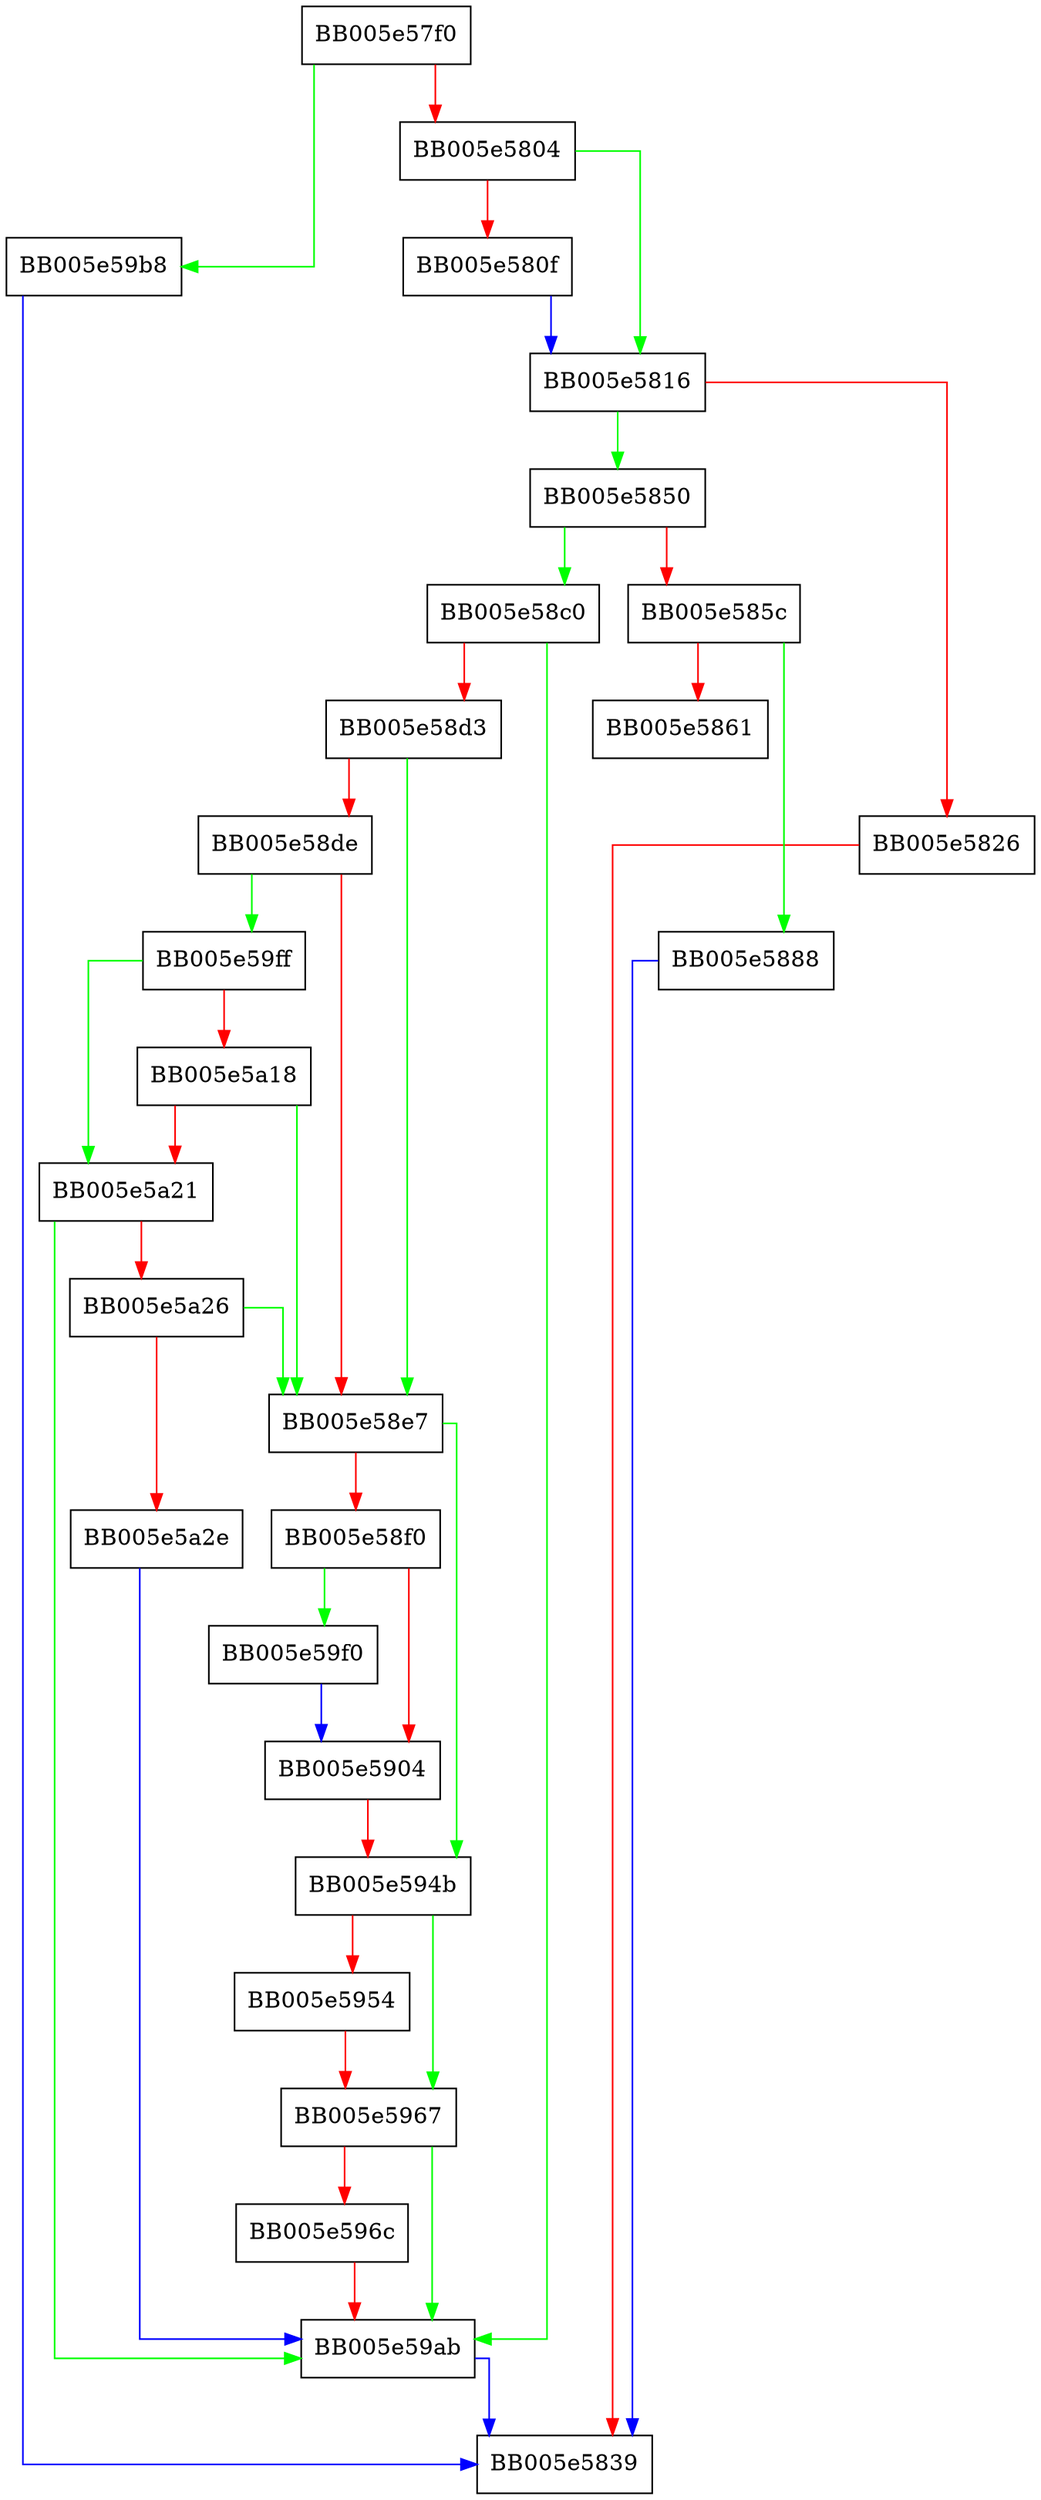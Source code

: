 digraph OSSL_HTTP_exchange {
  node [shape="box"];
  graph [splines=ortho];
  BB005e57f0 -> BB005e59b8 [color="green"];
  BB005e57f0 -> BB005e5804 [color="red"];
  BB005e5804 -> BB005e5816 [color="green"];
  BB005e5804 -> BB005e580f [color="red"];
  BB005e580f -> BB005e5816 [color="blue"];
  BB005e5816 -> BB005e5850 [color="green"];
  BB005e5816 -> BB005e5826 [color="red"];
  BB005e5826 -> BB005e5839 [color="red"];
  BB005e5850 -> BB005e58c0 [color="green"];
  BB005e5850 -> BB005e585c [color="red"];
  BB005e585c -> BB005e5888 [color="green"];
  BB005e585c -> BB005e5861 [color="red"];
  BB005e5888 -> BB005e5839 [color="blue"];
  BB005e58c0 -> BB005e59ab [color="green"];
  BB005e58c0 -> BB005e58d3 [color="red"];
  BB005e58d3 -> BB005e58e7 [color="green"];
  BB005e58d3 -> BB005e58de [color="red"];
  BB005e58de -> BB005e59ff [color="green"];
  BB005e58de -> BB005e58e7 [color="red"];
  BB005e58e7 -> BB005e594b [color="green"];
  BB005e58e7 -> BB005e58f0 [color="red"];
  BB005e58f0 -> BB005e59f0 [color="green"];
  BB005e58f0 -> BB005e5904 [color="red"];
  BB005e5904 -> BB005e594b [color="red"];
  BB005e594b -> BB005e5967 [color="green"];
  BB005e594b -> BB005e5954 [color="red"];
  BB005e5954 -> BB005e5967 [color="red"];
  BB005e5967 -> BB005e59ab [color="green"];
  BB005e5967 -> BB005e596c [color="red"];
  BB005e596c -> BB005e59ab [color="red"];
  BB005e59ab -> BB005e5839 [color="blue"];
  BB005e59b8 -> BB005e5839 [color="blue"];
  BB005e59f0 -> BB005e5904 [color="blue"];
  BB005e59ff -> BB005e5a21 [color="green"];
  BB005e59ff -> BB005e5a18 [color="red"];
  BB005e5a18 -> BB005e58e7 [color="green"];
  BB005e5a18 -> BB005e5a21 [color="red"];
  BB005e5a21 -> BB005e59ab [color="green"];
  BB005e5a21 -> BB005e5a26 [color="red"];
  BB005e5a26 -> BB005e58e7 [color="green"];
  BB005e5a26 -> BB005e5a2e [color="red"];
  BB005e5a2e -> BB005e59ab [color="blue"];
}